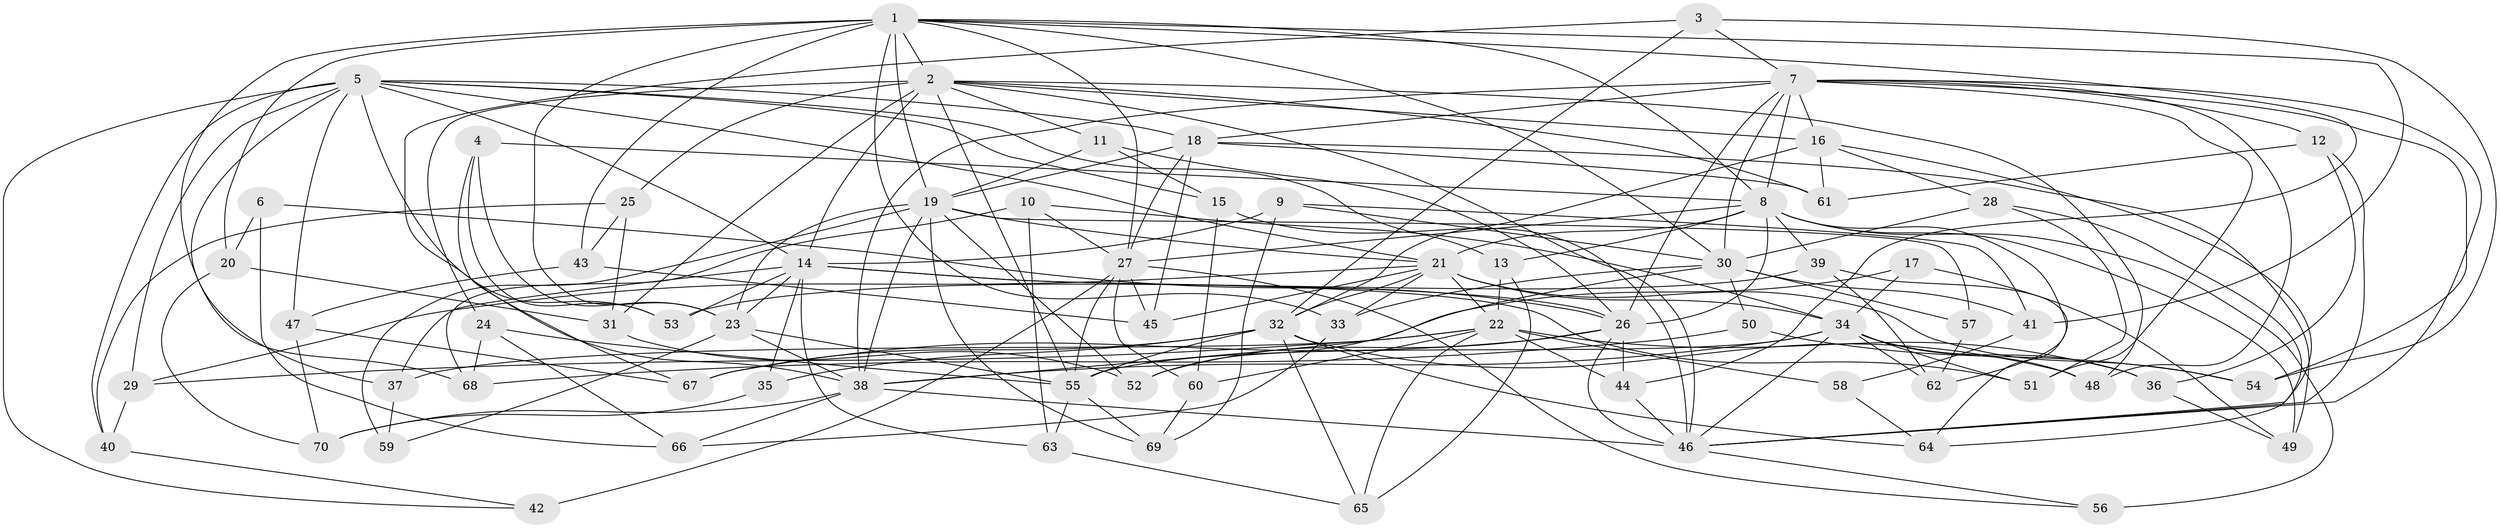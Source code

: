 // original degree distribution, {4: 1.0}
// Generated by graph-tools (version 1.1) at 2025/37/03/09/25 02:37:57]
// undirected, 70 vertices, 190 edges
graph export_dot {
graph [start="1"]
  node [color=gray90,style=filled];
  1;
  2;
  3;
  4;
  5;
  6;
  7;
  8;
  9;
  10;
  11;
  12;
  13;
  14;
  15;
  16;
  17;
  18;
  19;
  20;
  21;
  22;
  23;
  24;
  25;
  26;
  27;
  28;
  29;
  30;
  31;
  32;
  33;
  34;
  35;
  36;
  37;
  38;
  39;
  40;
  41;
  42;
  43;
  44;
  45;
  46;
  47;
  48;
  49;
  50;
  51;
  52;
  53;
  54;
  55;
  56;
  57;
  58;
  59;
  60;
  61;
  62;
  63;
  64;
  65;
  66;
  67;
  68;
  69;
  70;
  1 -- 2 [weight=1.0];
  1 -- 8 [weight=1.0];
  1 -- 19 [weight=1.0];
  1 -- 20 [weight=1.0];
  1 -- 23 [weight=1.0];
  1 -- 27 [weight=1.0];
  1 -- 30 [weight=1.0];
  1 -- 33 [weight=1.0];
  1 -- 41 [weight=1.0];
  1 -- 43 [weight=1.0];
  1 -- 44 [weight=1.0];
  1 -- 68 [weight=1.0];
  2 -- 11 [weight=1.0];
  2 -- 14 [weight=2.0];
  2 -- 16 [weight=1.0];
  2 -- 24 [weight=1.0];
  2 -- 25 [weight=1.0];
  2 -- 31 [weight=1.0];
  2 -- 46 [weight=1.0];
  2 -- 48 [weight=1.0];
  2 -- 55 [weight=1.0];
  2 -- 61 [weight=1.0];
  3 -- 7 [weight=1.0];
  3 -- 32 [weight=1.0];
  3 -- 38 [weight=1.0];
  3 -- 54 [weight=1.0];
  4 -- 8 [weight=1.0];
  4 -- 23 [weight=1.0];
  4 -- 53 [weight=1.0];
  4 -- 67 [weight=1.0];
  5 -- 13 [weight=1.0];
  5 -- 14 [weight=1.0];
  5 -- 15 [weight=1.0];
  5 -- 18 [weight=2.0];
  5 -- 21 [weight=1.0];
  5 -- 29 [weight=1.0];
  5 -- 37 [weight=1.0];
  5 -- 40 [weight=1.0];
  5 -- 42 [weight=1.0];
  5 -- 47 [weight=1.0];
  5 -- 53 [weight=1.0];
  6 -- 20 [weight=1.0];
  6 -- 26 [weight=2.0];
  6 -- 66 [weight=1.0];
  7 -- 8 [weight=1.0];
  7 -- 12 [weight=1.0];
  7 -- 16 [weight=1.0];
  7 -- 18 [weight=1.0];
  7 -- 26 [weight=1.0];
  7 -- 30 [weight=1.0];
  7 -- 38 [weight=1.0];
  7 -- 46 [weight=1.0];
  7 -- 48 [weight=1.0];
  7 -- 51 [weight=1.0];
  7 -- 54 [weight=1.0];
  8 -- 13 [weight=1.0];
  8 -- 21 [weight=1.0];
  8 -- 26 [weight=1.0];
  8 -- 27 [weight=1.0];
  8 -- 39 [weight=1.0];
  8 -- 49 [weight=1.0];
  8 -- 56 [weight=2.0];
  8 -- 62 [weight=1.0];
  9 -- 14 [weight=1.0];
  9 -- 30 [weight=1.0];
  9 -- 41 [weight=1.0];
  9 -- 69 [weight=1.0];
  10 -- 27 [weight=1.0];
  10 -- 34 [weight=1.0];
  10 -- 63 [weight=1.0];
  10 -- 68 [weight=1.0];
  11 -- 15 [weight=1.0];
  11 -- 19 [weight=1.0];
  11 -- 26 [weight=1.0];
  12 -- 36 [weight=1.0];
  12 -- 46 [weight=1.0];
  12 -- 61 [weight=1.0];
  13 -- 22 [weight=1.0];
  13 -- 65 [weight=1.0];
  14 -- 23 [weight=2.0];
  14 -- 26 [weight=1.0];
  14 -- 35 [weight=1.0];
  14 -- 37 [weight=1.0];
  14 -- 51 [weight=1.0];
  14 -- 53 [weight=1.0];
  14 -- 63 [weight=1.0];
  15 -- 46 [weight=1.0];
  15 -- 60 [weight=1.0];
  16 -- 28 [weight=1.0];
  16 -- 32 [weight=1.0];
  16 -- 46 [weight=1.0];
  16 -- 61 [weight=1.0];
  17 -- 34 [weight=1.0];
  17 -- 38 [weight=2.0];
  17 -- 49 [weight=1.0];
  18 -- 19 [weight=1.0];
  18 -- 27 [weight=1.0];
  18 -- 45 [weight=1.0];
  18 -- 49 [weight=1.0];
  18 -- 61 [weight=1.0];
  19 -- 21 [weight=1.0];
  19 -- 23 [weight=1.0];
  19 -- 38 [weight=1.0];
  19 -- 52 [weight=1.0];
  19 -- 57 [weight=2.0];
  19 -- 59 [weight=2.0];
  19 -- 69 [weight=1.0];
  20 -- 31 [weight=1.0];
  20 -- 70 [weight=1.0];
  21 -- 22 [weight=1.0];
  21 -- 29 [weight=1.0];
  21 -- 32 [weight=1.0];
  21 -- 33 [weight=1.0];
  21 -- 34 [weight=1.0];
  21 -- 45 [weight=3.0];
  21 -- 54 [weight=1.0];
  22 -- 29 [weight=1.0];
  22 -- 36 [weight=1.0];
  22 -- 37 [weight=1.0];
  22 -- 44 [weight=1.0];
  22 -- 58 [weight=2.0];
  22 -- 60 [weight=1.0];
  22 -- 65 [weight=1.0];
  23 -- 38 [weight=1.0];
  23 -- 55 [weight=1.0];
  23 -- 59 [weight=1.0];
  24 -- 55 [weight=1.0];
  24 -- 66 [weight=1.0];
  24 -- 68 [weight=1.0];
  25 -- 31 [weight=1.0];
  25 -- 40 [weight=1.0];
  25 -- 43 [weight=1.0];
  26 -- 44 [weight=1.0];
  26 -- 46 [weight=3.0];
  26 -- 52 [weight=1.0];
  26 -- 67 [weight=1.0];
  27 -- 42 [weight=2.0];
  27 -- 45 [weight=1.0];
  27 -- 55 [weight=1.0];
  27 -- 56 [weight=1.0];
  27 -- 60 [weight=1.0];
  28 -- 30 [weight=1.0];
  28 -- 51 [weight=1.0];
  28 -- 64 [weight=1.0];
  29 -- 40 [weight=1.0];
  30 -- 33 [weight=1.0];
  30 -- 41 [weight=1.0];
  30 -- 50 [weight=2.0];
  30 -- 52 [weight=1.0];
  30 -- 57 [weight=1.0];
  31 -- 52 [weight=1.0];
  32 -- 35 [weight=2.0];
  32 -- 48 [weight=1.0];
  32 -- 55 [weight=1.0];
  32 -- 64 [weight=1.0];
  32 -- 65 [weight=1.0];
  32 -- 67 [weight=1.0];
  33 -- 66 [weight=1.0];
  34 -- 36 [weight=1.0];
  34 -- 38 [weight=1.0];
  34 -- 46 [weight=1.0];
  34 -- 48 [weight=1.0];
  34 -- 51 [weight=1.0];
  34 -- 55 [weight=3.0];
  34 -- 62 [weight=1.0];
  35 -- 70 [weight=1.0];
  36 -- 49 [weight=1.0];
  37 -- 59 [weight=1.0];
  38 -- 46 [weight=1.0];
  38 -- 66 [weight=1.0];
  38 -- 70 [weight=1.0];
  39 -- 53 [weight=1.0];
  39 -- 62 [weight=1.0];
  39 -- 64 [weight=1.0];
  40 -- 42 [weight=1.0];
  41 -- 58 [weight=1.0];
  43 -- 45 [weight=1.0];
  43 -- 47 [weight=1.0];
  44 -- 46 [weight=1.0];
  46 -- 56 [weight=1.0];
  47 -- 67 [weight=1.0];
  47 -- 70 [weight=1.0];
  50 -- 54 [weight=1.0];
  50 -- 68 [weight=1.0];
  55 -- 63 [weight=1.0];
  55 -- 69 [weight=1.0];
  57 -- 62 [weight=1.0];
  58 -- 64 [weight=1.0];
  60 -- 69 [weight=1.0];
  63 -- 65 [weight=1.0];
}
